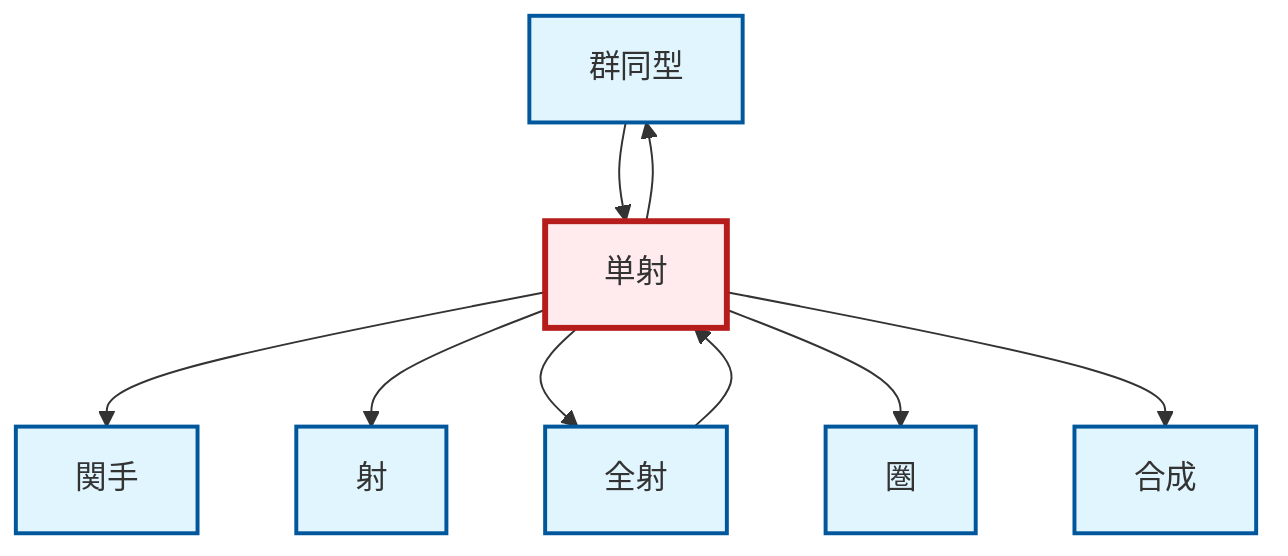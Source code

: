 graph TD
    classDef definition fill:#e1f5fe,stroke:#01579b,stroke-width:2px
    classDef theorem fill:#f3e5f5,stroke:#4a148c,stroke-width:2px
    classDef axiom fill:#fff3e0,stroke:#e65100,stroke-width:2px
    classDef example fill:#e8f5e9,stroke:#1b5e20,stroke-width:2px
    classDef current fill:#ffebee,stroke:#b71c1c,stroke-width:3px
    def-composition["合成"]:::definition
    def-isomorphism["群同型"]:::definition
    def-epimorphism["全射"]:::definition
    def-functor["関手"]:::definition
    def-category["圏"]:::definition
    def-monomorphism["単射"]:::definition
    def-morphism["射"]:::definition
    def-monomorphism --> def-functor
    def-epimorphism --> def-monomorphism
    def-isomorphism --> def-monomorphism
    def-monomorphism --> def-morphism
    def-monomorphism --> def-epimorphism
    def-monomorphism --> def-category
    def-monomorphism --> def-composition
    def-monomorphism --> def-isomorphism
    class def-monomorphism current